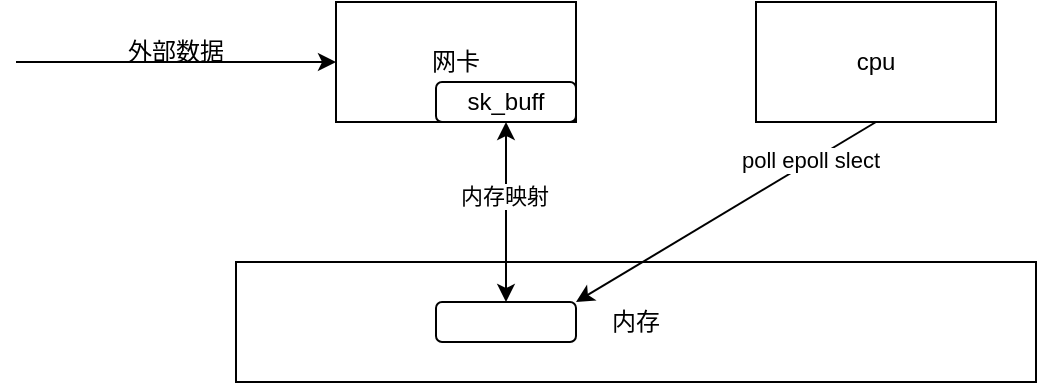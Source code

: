 <mxfile>
    <diagram id="mawhf7Y_9E3B3qJD4FqS" name="第 1 页">
        <mxGraphModel dx="735" dy="370" grid="1" gridSize="10" guides="1" tooltips="1" connect="1" arrows="1" fold="1" page="1" pageScale="1" pageWidth="827" pageHeight="1169" math="0" shadow="0">
            <root>
                <mxCell id="0"/>
                <mxCell id="1" parent="0"/>
                <mxCell id="2" value="网卡" style="rounded=0;whiteSpace=wrap;html=1;" vertex="1" parent="1">
                    <mxGeometry x="270" y="180" width="120" height="60" as="geometry"/>
                </mxCell>
                <mxCell id="3" value="cpu" style="rounded=0;whiteSpace=wrap;html=1;" vertex="1" parent="1">
                    <mxGeometry x="480" y="180" width="120" height="60" as="geometry"/>
                </mxCell>
                <mxCell id="4" value="内存" style="rounded=0;whiteSpace=wrap;html=1;" vertex="1" parent="1">
                    <mxGeometry x="220" y="310" width="400" height="60" as="geometry"/>
                </mxCell>
                <mxCell id="7" value="" style="rounded=1;whiteSpace=wrap;html=1;" vertex="1" parent="1">
                    <mxGeometry x="320" y="330" width="70" height="20" as="geometry"/>
                </mxCell>
                <mxCell id="9hfZgDmZ-etRRiPk16lo-7" value="sk_buff" style="rounded=1;whiteSpace=wrap;html=1;" vertex="1" parent="1">
                    <mxGeometry x="320" y="220" width="70" height="20" as="geometry"/>
                </mxCell>
                <mxCell id="9hfZgDmZ-etRRiPk16lo-8" value="" style="endArrow=classic;startArrow=classic;html=1;exitX=0.5;exitY=0;exitDx=0;exitDy=0;entryX=0.5;entryY=1;entryDx=0;entryDy=0;" edge="1" parent="1" source="7" target="9hfZgDmZ-etRRiPk16lo-7">
                    <mxGeometry width="50" height="50" relative="1" as="geometry">
                        <mxPoint x="450" y="310" as="sourcePoint"/>
                        <mxPoint x="500" y="260" as="targetPoint"/>
                    </mxGeometry>
                </mxCell>
                <mxCell id="9hfZgDmZ-etRRiPk16lo-9" value="内存映射" style="edgeLabel;html=1;align=center;verticalAlign=middle;resizable=0;points=[];" vertex="1" connectable="0" parent="9hfZgDmZ-etRRiPk16lo-8">
                    <mxGeometry x="0.19" y="1" relative="1" as="geometry">
                        <mxPoint as="offset"/>
                    </mxGeometry>
                </mxCell>
                <mxCell id="9hfZgDmZ-etRRiPk16lo-10" style="edgeStyle=none;html=1;exitX=0.5;exitY=1;exitDx=0;exitDy=0;entryX=1;entryY=0;entryDx=0;entryDy=0;" edge="1" parent="1" source="3" target="7">
                    <mxGeometry relative="1" as="geometry"/>
                </mxCell>
                <mxCell id="9hfZgDmZ-etRRiPk16lo-11" value="poll epoll slect" style="edgeLabel;html=1;align=center;verticalAlign=middle;resizable=0;points=[];" vertex="1" connectable="0" parent="9hfZgDmZ-etRRiPk16lo-10">
                    <mxGeometry x="-0.564" y="-1" relative="1" as="geometry">
                        <mxPoint as="offset"/>
                    </mxGeometry>
                </mxCell>
                <mxCell id="9hfZgDmZ-etRRiPk16lo-12" value="" style="endArrow=classic;html=1;entryX=0;entryY=0.5;entryDx=0;entryDy=0;" edge="1" parent="1" target="2">
                    <mxGeometry width="50" height="50" relative="1" as="geometry">
                        <mxPoint x="110" y="210" as="sourcePoint"/>
                        <mxPoint x="130" y="200" as="targetPoint"/>
                    </mxGeometry>
                </mxCell>
                <mxCell id="9hfZgDmZ-etRRiPk16lo-13" value="外部数据" style="text;html=1;strokeColor=none;fillColor=none;align=center;verticalAlign=middle;whiteSpace=wrap;rounded=0;" vertex="1" parent="1">
                    <mxGeometry x="160" y="200" width="60" height="10" as="geometry"/>
                </mxCell>
            </root>
        </mxGraphModel>
    </diagram>
    <diagram id="vTCYDGK0-ALiu-wDD3kC" name="第 2 页">
        <mxGraphModel dx="296" dy="149" grid="1" gridSize="10" guides="1" tooltips="1" connect="1" arrows="1" fold="1" page="1" pageScale="1" pageWidth="827" pageHeight="1169" math="0" shadow="0">
            <root>
                <mxCell id="0"/>
                <mxCell id="1" parent="0"/>
                <mxCell id="vdDMooU_X9HiE6Aab6IX-5" style="edgeStyle=none;html=1;exitX=1;exitY=0.25;exitDx=0;exitDy=0;entryX=0;entryY=0.25;entryDx=0;entryDy=0;" edge="1" parent="1" source="vdDMooU_X9HiE6Aab6IX-1" target="vdDMooU_X9HiE6Aab6IX-2">
                    <mxGeometry relative="1" as="geometry"/>
                </mxCell>
                <mxCell id="vdDMooU_X9HiE6Aab6IX-1" value="网卡" style="rounded=0;whiteSpace=wrap;html=1;" vertex="1" parent="1">
                    <mxGeometry x="50" y="60" width="50" height="30" as="geometry"/>
                </mxCell>
                <mxCell id="vdDMooU_X9HiE6Aab6IX-6" style="edgeStyle=none;html=1;exitX=0;exitY=0.75;exitDx=0;exitDy=0;entryX=1;entryY=0.75;entryDx=0;entryDy=0;" edge="1" parent="1" source="vdDMooU_X9HiE6Aab6IX-2" target="vdDMooU_X9HiE6Aab6IX-1">
                    <mxGeometry relative="1" as="geometry"/>
                </mxCell>
                <mxCell id="vdDMooU_X9HiE6Aab6IX-7" style="edgeStyle=none;html=1;exitX=1;exitY=0.25;exitDx=0;exitDy=0;entryX=0;entryY=0.25;entryDx=0;entryDy=0;" edge="1" parent="1" source="vdDMooU_X9HiE6Aab6IX-2" target="vdDMooU_X9HiE6Aab6IX-3">
                    <mxGeometry relative="1" as="geometry"/>
                </mxCell>
                <mxCell id="otb63kzJL4LhKWpHLnsc-4" value="receive" style="edgeLabel;html=1;align=center;verticalAlign=middle;resizable=0;points=[];" vertex="1" connectable="0" parent="vdDMooU_X9HiE6Aab6IX-7">
                    <mxGeometry x="0.145" y="1" relative="1" as="geometry">
                        <mxPoint as="offset"/>
                    </mxGeometry>
                </mxCell>
                <mxCell id="vdDMooU_X9HiE6Aab6IX-2" value="协议栈" style="rounded=0;whiteSpace=wrap;html=1;" vertex="1" parent="1">
                    <mxGeometry x="180" y="60" width="50" height="30" as="geometry"/>
                </mxCell>
                <mxCell id="vdDMooU_X9HiE6Aab6IX-8" style="edgeStyle=none;html=1;exitX=0;exitY=0.75;exitDx=0;exitDy=0;entryX=1;entryY=0.75;entryDx=0;entryDy=0;" edge="1" parent="1" source="vdDMooU_X9HiE6Aab6IX-3" target="vdDMooU_X9HiE6Aab6IX-2">
                    <mxGeometry relative="1" as="geometry"/>
                </mxCell>
                <mxCell id="otb63kzJL4LhKWpHLnsc-3" value="send" style="edgeLabel;html=1;align=center;verticalAlign=middle;resizable=0;points=[];" vertex="1" connectable="0" parent="vdDMooU_X9HiE6Aab6IX-8">
                    <mxGeometry x="-0.129" relative="1" as="geometry">
                        <mxPoint as="offset"/>
                    </mxGeometry>
                </mxCell>
                <mxCell id="vdDMooU_X9HiE6Aab6IX-3" value="应用程序" style="rounded=0;whiteSpace=wrap;html=1;" vertex="1" parent="1">
                    <mxGeometry x="300" y="60" width="50" height="30" as="geometry"/>
                </mxCell>
                <mxCell id="vdDMooU_X9HiE6Aab6IX-4" value="sk_buff" style="text;html=1;strokeColor=none;fillColor=none;align=center;verticalAlign=middle;whiteSpace=wrap;rounded=0;" vertex="1" parent="1">
                    <mxGeometry x="60" y="110" width="60" height="30" as="geometry"/>
                </mxCell>
                <mxCell id="otb63kzJL4LhKWpHLnsc-1" value="发送缓冲区&lt;br&gt;" style="text;html=1;strokeColor=none;fillColor=none;align=center;verticalAlign=middle;whiteSpace=wrap;rounded=0;" vertex="1" parent="1">
                    <mxGeometry x="190" y="90" width="70" height="20" as="geometry"/>
                </mxCell>
                <mxCell id="otb63kzJL4LhKWpHLnsc-2" value="接收缓冲区" style="text;html=1;strokeColor=none;fillColor=none;align=center;verticalAlign=middle;whiteSpace=wrap;rounded=0;" vertex="1" parent="1">
                    <mxGeometry x="190" y="110" width="70" height="20" as="geometry"/>
                </mxCell>
            </root>
        </mxGraphModel>
    </diagram>
</mxfile>